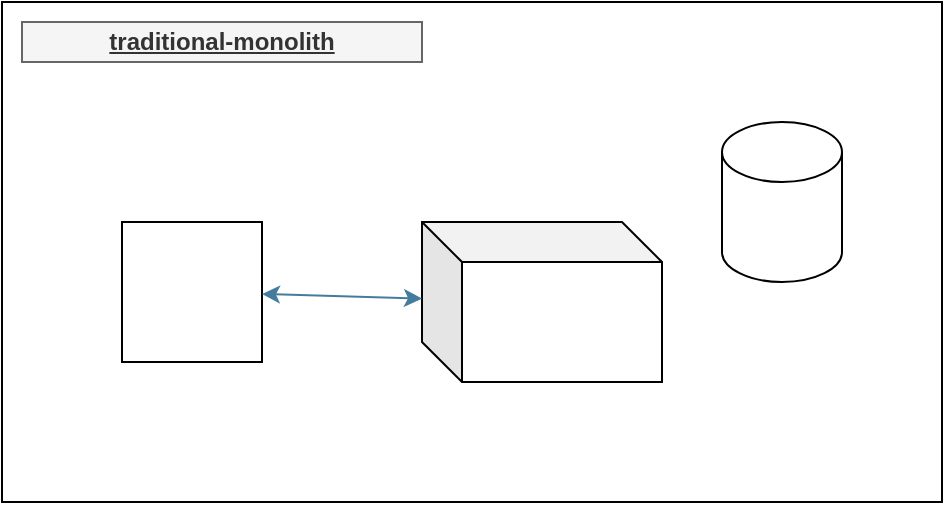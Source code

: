 <mxfile version="13.7.9" type="github">
  <diagram id="xNfyNsbMvFGJoiRx-PXB" name="Page-1">
    <mxGraphModel dx="1572" dy="982" grid="1" gridSize="10" guides="1" tooltips="1" connect="1" arrows="1" fold="1" page="1" pageScale="1" pageWidth="850" pageHeight="1100" math="0" shadow="0">
      <root>
        <mxCell id="0" />
        <mxCell id="1" style="locked=1;" parent="0" />
        <mxCell id="PkgsJuSFMBxbk_swUeb1-4" value="&lt;span style=&quot;color: rgba(0 , 0 , 0 , 0) ; font-family: monospace ; font-size: 0px&quot;&gt;%3CmxGraphModel%3E%3Croot%3E%3CmxCell%20id%3D%220%22%2F%3E%3CmxCell%20id%3D%221%22%20parent%3D%220%22%2F%3E%3CmxCell%20id%3D%222%22%20value%3D%22Databas%20Server%22%20style%3D%22shape%3Dcylinder3%3BwhiteSpace%3Dwrap%3Bhtml%3D1%3BboundedLbl%3D1%3BbackgroundOutline%3D1%3Bsize%3D15%3B%22%20vertex%3D%221%22%20parent%3D%221%22%3E%3CmxGeometry%20x%3D%22540%22%20y%3D%2230%22%20width%3D%22200%22%20height%3D%22110%22%20as%3D%22geometry%22%2F%3E%3C%2FmxCell%3E%3CmxCell%20id%3D%223%22%20value%3D%22Application%20Server%22%20style%3D%22shape%3Dcube%3BwhiteSpace%3Dwrap%3Bhtml%3D1%3BboundedLbl%3D1%3BbackgroundOutline%3D1%3BdarkOpacity%3D0.05%3BdarkOpacity2%3D0.1%3B%22%20vertex%3D%221%22%20parent%3D%221%22%3E%3CmxGeometry%20x%3D%22320%22%20y%3D%22130%22%20width%3D%22140%22%20height%3D%2270%22%20as%3D%22geometry%22%2F%3E%3C%2FmxCell%3E%3C%2Froot%3E%3C%2FmxGraphModel%3E&lt;/span&gt;&lt;span style=&quot;color: rgba(0 , 0 , 0 , 0) ; font-family: monospace ; font-size: 0px&quot;&gt;%3CmxGraphModel%3E%3Croot%3E%3CmxCell%20id%3D%220%22%2F%3E%3CmxCell%20id%3D%221%22%20parent%3D%220%22%2F%3E%3CmxCell%20id%3D%222%22%20value%3D%22Databas%20Server%22%20style%3D%22shape%3Dcylinder3%3BwhiteSpace%3Dwrap%3Bhtml%3D1%3BboundedLbl%3D1%3BbackgroundOutline%3D1%3Bsize%3D15%3B%22%20vertex%3D%221%22%20parent%3D%221%22%3E%3CmxGeometry%20x%3D%22540%22%20y%3D%2230%22%20width%3D%22200%22%20height%3D%22110%22%20as%3D%22geometry%22%2F%3E%3C%2FmxCell%3E%3CmxCell%20id%3D%223%22%20value%3D%22Application%20Server%22%20style%3D%22shape%3Dcube%3BwhiteSpace%3Dwrap%3Bhtml%3D1%3BboundedLbl%3D1%3BbackgroundOutline%3D1%3BdarkOpacity%3D0.05%3BdarkOpacity2%3D0.1%3B%22%20vertex%3D%221%22%20parent%3D%221%22%3E%3CmxGeometry%20x%3D%22320%22%20y%3D%22130%22%20width%3D%22140%22%20height%3D%2270%22%20as%3D%22geometry%22%2F%3E%3C%2FmxCell%3E%3C%2Froot%3E%3C%2FmxGraphModel%3E&lt;/span&gt;" style="rounded=0;whiteSpace=wrap;html=1;" vertex="1" parent="1">
          <mxGeometry x="30" y="50" width="470" height="250" as="geometry" />
        </mxCell>
        <mxCell id="PkgsJuSFMBxbk_swUeb1-7" value="&lt;p&gt;&lt;b&gt;&lt;u&gt;traditional-monolith&lt;/u&gt;&lt;/b&gt;&lt;/p&gt;" style="text;html=1;strokeColor=#666666;align=center;verticalAlign=middle;whiteSpace=wrap;rounded=0;fillColor=#f5f5f5;fontColor=#333333;" vertex="1" parent="1">
          <mxGeometry x="40" y="60" width="200" height="20" as="geometry" />
        </mxCell>
        <mxCell id="PkgsJuSFMBxbk_swUeb1-8" value="monolith" parent="0" />
        <mxCell id="PkgsJuSFMBxbk_swUeb1-10" value="" style="shape=cylinder3;whiteSpace=wrap;html=1;boundedLbl=1;backgroundOutline=1;size=15;fillColor=#ffffff;" vertex="1" parent="PkgsJuSFMBxbk_swUeb1-8">
          <mxGeometry x="390" y="110" width="60" height="80" as="geometry" />
        </mxCell>
        <mxCell id="PkgsJuSFMBxbk_swUeb1-11" value="" style="shape=cube;whiteSpace=wrap;html=1;boundedLbl=1;backgroundOutline=1;darkOpacity=0.05;darkOpacity2=0.1;fillColor=#ffffff;" vertex="1" parent="PkgsJuSFMBxbk_swUeb1-8">
          <mxGeometry x="240" y="160" width="120" height="80" as="geometry" />
        </mxCell>
        <mxCell id="PkgsJuSFMBxbk_swUeb1-12" value="" style="whiteSpace=wrap;html=1;aspect=fixed;fillColor=#ffffff;" vertex="1" parent="PkgsJuSFMBxbk_swUeb1-8">
          <mxGeometry x="90" y="160" width="70" height="70" as="geometry" />
        </mxCell>
        <mxCell id="PkgsJuSFMBxbk_swUeb1-20" value="" style="endArrow=classic;startArrow=classic;html=1;strokeColor=#457B9D;fillColor=#A8DADC;fontColor=#1D3557;" edge="1" parent="PkgsJuSFMBxbk_swUeb1-8" source="PkgsJuSFMBxbk_swUeb1-11" target="PkgsJuSFMBxbk_swUeb1-12">
          <mxGeometry width="50" height="50" relative="1" as="geometry">
            <mxPoint x="110" y="240" as="sourcePoint" />
            <mxPoint x="160" y="190" as="targetPoint" />
          </mxGeometry>
        </mxCell>
        <mxCell id="PkgsJuSFMBxbk_swUeb1-21" value="" style="endArrow=classic;startArrow=classic;html=1;strokeColor=#457B9D;fillColor=#A8DADC;fontColor=#1D3557;" edge="1" parent="PkgsJuSFMBxbk_swUeb1-8" source="PkgsJuSFMBxbk_swUeb1-11">
          <mxGeometry width="50" height="50" relative="1" as="geometry">
            <mxPoint x="190" y="250" as="sourcePoint" />
            <mxPoint x="240" y="200" as="targetPoint" />
          </mxGeometry>
        </mxCell>
      </root>
    </mxGraphModel>
  </diagram>
</mxfile>
